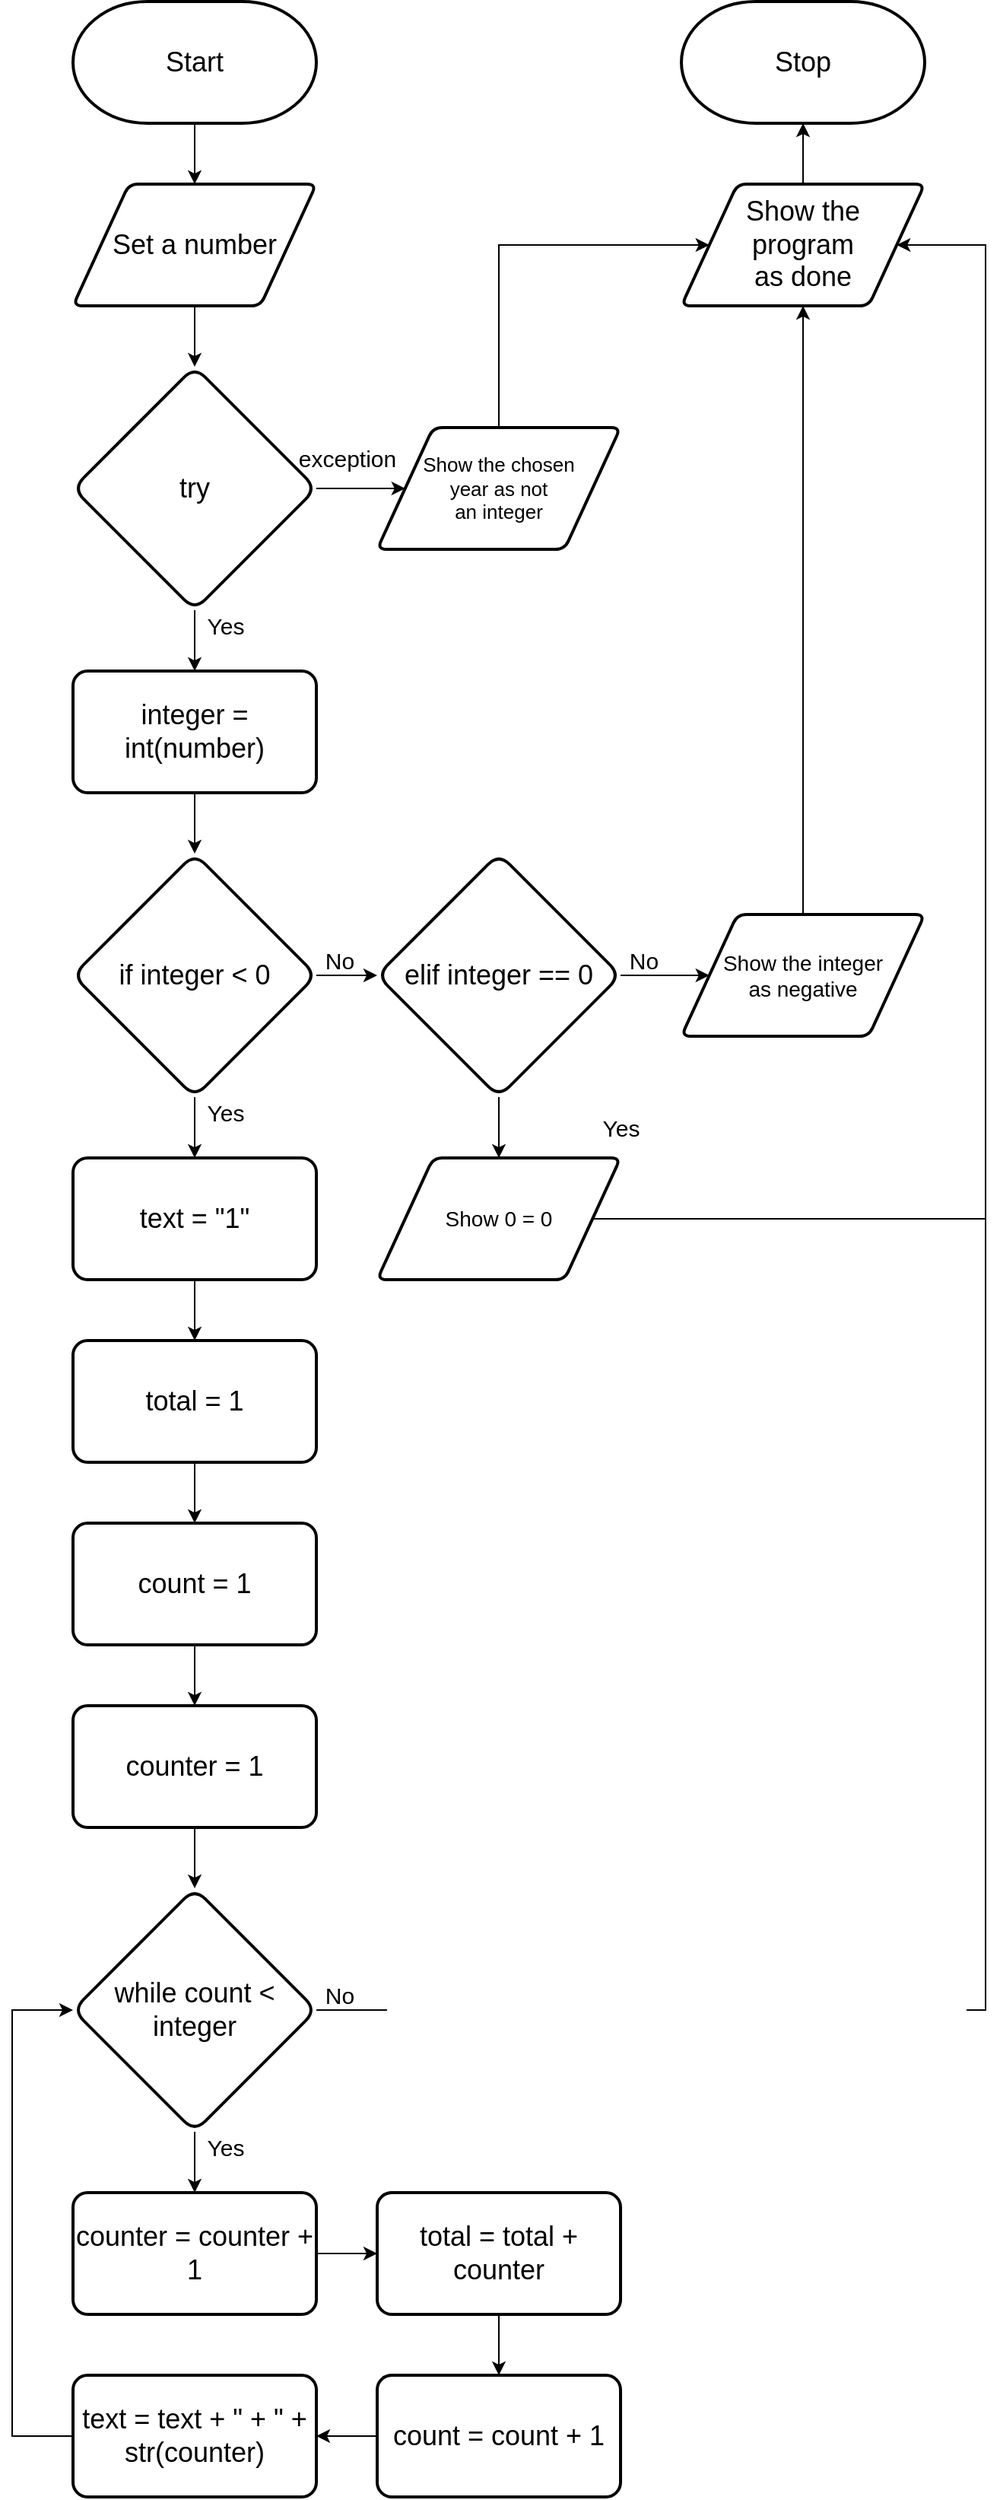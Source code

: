 <mxfile>
    <diagram id="A_tYOe9iZ1WcpGx81PBD" name="Page-1">
        <mxGraphModel dx="1726" dy="1750" grid="1" gridSize="10" guides="1" tooltips="1" connect="1" arrows="1" fold="1" page="1" pageScale="1" pageWidth="827" pageHeight="1169" math="0" shadow="0">
            <root>
                <mxCell id="0"/>
                <mxCell id="1" parent="0"/>
                <mxCell id="91" style="edgeStyle=none;html=1;entryX=0.5;entryY=0;entryDx=0;entryDy=0;" parent="1" source="24" target="90" edge="1">
                    <mxGeometry relative="1" as="geometry"/>
                </mxCell>
                <mxCell id="24" value="&lt;font style=&quot;font-size: 18px&quot;&gt;Start&lt;/font&gt;" style="strokeWidth=2;html=1;shape=mxgraph.flowchart.terminator;whiteSpace=wrap;" parent="1" vertex="1">
                    <mxGeometry width="160" height="80" as="geometry"/>
                </mxCell>
                <mxCell id="25" value="&lt;font style=&quot;font-size: 18px&quot;&gt;Stop&lt;/font&gt;" style="strokeWidth=2;html=1;shape=mxgraph.flowchart.terminator;whiteSpace=wrap;" parent="1" vertex="1">
                    <mxGeometry x="400" width="160" height="80" as="geometry"/>
                </mxCell>
                <mxCell id="29" style="edgeStyle=none;html=1;entryX=0.5;entryY=0;entryDx=0;entryDy=0;fontSize=18;" parent="1" edge="1">
                    <mxGeometry relative="1" as="geometry">
                        <mxPoint x="80" y="440" as="targetPoint"/>
                        <mxPoint x="80" y="400" as="sourcePoint"/>
                    </mxGeometry>
                </mxCell>
                <mxCell id="59" style="edgeStyle=none;html=1;entryX=0.5;entryY=1;entryDx=0;entryDy=0;entryPerimeter=0;fontFamily=Helvetica;fontSize=15;fontColor=default;" parent="1" source="47" target="25" edge="1">
                    <mxGeometry relative="1" as="geometry"/>
                </mxCell>
                <mxCell id="47" value="Show the &lt;br&gt;program &lt;br&gt;as done" style="shape=parallelogram;html=1;strokeWidth=2;perimeter=parallelogramPerimeter;whiteSpace=wrap;rounded=1;arcSize=12;size=0.23;fontSize=18;" parent="1" vertex="1">
                    <mxGeometry x="400" y="120" width="160" height="80" as="geometry"/>
                </mxCell>
                <mxCell id="77" style="edgeStyle=none;html=1;entryX=0.5;entryY=0;entryDx=0;entryDy=0;fontSize=13;" parent="1" edge="1">
                    <mxGeometry relative="1" as="geometry">
                        <mxPoint x="80" y="200" as="sourcePoint"/>
                        <mxPoint x="80" y="240" as="targetPoint"/>
                    </mxGeometry>
                </mxCell>
                <mxCell id="61" style="edgeStyle=none;rounded=0;html=1;entryX=0;entryY=0.5;entryDx=0;entryDy=0;fontFamily=Helvetica;fontSize=15;fontColor=default;strokeColor=default;" parent="1" target="142" edge="1">
                    <mxGeometry relative="1" as="geometry">
                        <mxPoint x="200" y="640" as="targetPoint"/>
                        <mxPoint x="160" y="640" as="sourcePoint"/>
                    </mxGeometry>
                </mxCell>
                <mxCell id="54" value="&lt;font style=&quot;font-size: 15px&quot;&gt;Yes&lt;/font&gt;" style="text;html=1;align=center;verticalAlign=middle;resizable=0;points=[];autosize=1;strokeColor=none;fillColor=none;fontSize=8;fontFamily=Helvetica;fontColor=default;" parent="1" vertex="1">
                    <mxGeometry x="80" y="720" width="40" height="20" as="geometry"/>
                </mxCell>
                <mxCell id="55" value="No" style="text;html=1;align=center;verticalAlign=middle;resizable=0;points=[];autosize=1;strokeColor=none;fillColor=none;fontSize=15;fontFamily=Helvetica;fontColor=default;" parent="1" vertex="1">
                    <mxGeometry x="160" y="620" width="30" height="20" as="geometry"/>
                </mxCell>
                <mxCell id="72" style="edgeStyle=none;rounded=0;html=1;entryX=0.5;entryY=1;entryDx=0;entryDy=0;" parent="1" source="57" target="47" edge="1">
                    <mxGeometry relative="1" as="geometry">
                        <mxPoint x="520" y="320" as="targetPoint"/>
                    </mxGeometry>
                </mxCell>
                <mxCell id="57" value="&lt;span style=&quot;font-size: 14px&quot;&gt;Show the&amp;nbsp;&lt;/span&gt;&lt;span style=&quot;font-size: 14px&quot;&gt;integer&lt;br&gt;as negative&lt;/span&gt;" style="shape=parallelogram;html=1;strokeWidth=2;perimeter=parallelogramPerimeter;whiteSpace=wrap;rounded=1;arcSize=12;size=0.23;fontSize=14;" parent="1" vertex="1">
                    <mxGeometry x="400" y="600" width="160" height="80" as="geometry"/>
                </mxCell>
                <mxCell id="125" style="edgeStyle=none;html=1;" edge="1" parent="1" source="79" target="119">
                    <mxGeometry relative="1" as="geometry"/>
                </mxCell>
                <mxCell id="79" value="&lt;font style=&quot;font-size: 18px&quot;&gt;&lt;span style=&quot;font-size: 18px&quot;&gt;if integer &amp;lt; 0&lt;/span&gt;&lt;br style=&quot;font-size: 18px&quot;&gt;&lt;/font&gt;" style="rhombus;whiteSpace=wrap;html=1;rounded=1;fontFamily=Helvetica;fontSize=18;fontColor=default;strokeColor=default;strokeWidth=2;fillColor=default;" parent="1" vertex="1">
                    <mxGeometry y="560" width="160" height="160" as="geometry"/>
                </mxCell>
                <mxCell id="85" style="edgeStyle=none;html=1;entryX=0;entryY=0.5;entryDx=0;entryDy=0;fontSize=13;" parent="1" source="80" target="84" edge="1">
                    <mxGeometry relative="1" as="geometry"/>
                </mxCell>
                <mxCell id="80" value="&lt;font&gt;&lt;font style=&quot;font-size: 18px&quot;&gt;try&lt;/font&gt;&lt;br&gt;&lt;/font&gt;" style="rhombus;whiteSpace=wrap;html=1;rounded=1;fontFamily=Helvetica;fontSize=11;fontColor=default;strokeColor=default;strokeWidth=2;fillColor=default;" parent="1" vertex="1">
                    <mxGeometry y="240" width="160" height="160" as="geometry"/>
                </mxCell>
                <mxCell id="83" value="&lt;font style=&quot;font-size: 15px&quot;&gt;Yes&lt;/font&gt;" style="text;html=1;align=center;verticalAlign=middle;resizable=0;points=[];autosize=1;strokeColor=none;fillColor=none;fontSize=8;fontFamily=Helvetica;fontColor=default;" parent="1" vertex="1">
                    <mxGeometry x="80" y="400" width="40" height="20" as="geometry"/>
                </mxCell>
                <mxCell id="87" style="edgeStyle=none;html=1;entryX=0;entryY=0.5;entryDx=0;entryDy=0;fontSize=13;rounded=0;" parent="1" source="84" target="47" edge="1">
                    <mxGeometry relative="1" as="geometry">
                        <Array as="points">
                            <mxPoint x="280" y="160"/>
                        </Array>
                    </mxGeometry>
                </mxCell>
                <mxCell id="84" value="&lt;font style=&quot;font-size: 13px&quot;&gt;Show the chosen &lt;br&gt;year as not &lt;br style=&quot;font-size: 13px&quot;&gt;an integer&lt;/font&gt;" style="shape=parallelogram;html=1;strokeWidth=2;perimeter=parallelogramPerimeter;whiteSpace=wrap;rounded=1;arcSize=12;size=0.23;fontSize=13;" parent="1" vertex="1">
                    <mxGeometry x="200" y="280" width="160" height="80" as="geometry"/>
                </mxCell>
                <mxCell id="86" value="&lt;font style=&quot;font-size: 15px&quot;&gt;exception&lt;/font&gt;" style="text;html=1;align=center;verticalAlign=middle;resizable=0;points=[];autosize=1;strokeColor=none;fillColor=none;fontSize=8;fontFamily=Helvetica;fontColor=default;" parent="1" vertex="1">
                    <mxGeometry x="140" y="290" width="80" height="20" as="geometry"/>
                </mxCell>
                <mxCell id="124" style="edgeStyle=none;html=1;" parent="1" source="88" target="79" edge="1">
                    <mxGeometry relative="1" as="geometry"/>
                </mxCell>
                <mxCell id="88" value="integer = int(number)" style="whiteSpace=wrap;html=1;fontSize=18;strokeWidth=2;rounded=1;arcSize=12;" parent="1" vertex="1">
                    <mxGeometry y="440" width="160" height="80" as="geometry"/>
                </mxCell>
                <mxCell id="90" value="Set a number" style="shape=parallelogram;html=1;strokeWidth=2;perimeter=parallelogramPerimeter;whiteSpace=wrap;rounded=1;arcSize=12;size=0.23;fontSize=18;" parent="1" vertex="1">
                    <mxGeometry y="120" width="160" height="80" as="geometry"/>
                </mxCell>
                <mxCell id="101" style="edgeStyle=orthogonalEdgeStyle;html=1;fontSize=11;rounded=0;" parent="1" source="93" edge="1">
                    <mxGeometry relative="1" as="geometry">
                        <Array as="points">
                            <mxPoint x="80" y="1440"/>
                        </Array>
                        <mxPoint x="80" y="1440" as="targetPoint"/>
                    </mxGeometry>
                </mxCell>
                <mxCell id="93" value="&lt;font style=&quot;font-size: 18px&quot;&gt;while count &amp;lt; integer&lt;br style=&quot;font-size: 18px&quot;&gt;&lt;/font&gt;" style="rhombus;whiteSpace=wrap;html=1;rounded=1;fontFamily=Helvetica;fontSize=18;fontColor=default;strokeColor=default;strokeWidth=2;fillColor=default;verticalAlign=middle;" parent="1" vertex="1">
                    <mxGeometry y="1240" width="160" height="160" as="geometry"/>
                </mxCell>
                <mxCell id="94" value="No" style="text;html=1;align=center;verticalAlign=middle;resizable=0;points=[];autosize=1;strokeColor=none;fillColor=none;fontSize=15;fontFamily=Helvetica;fontColor=default;" parent="1" vertex="1">
                    <mxGeometry x="160" y="1300" width="30" height="20" as="geometry"/>
                </mxCell>
                <mxCell id="95" value="&lt;font style=&quot;font-size: 15px&quot;&gt;Yes&lt;/font&gt;" style="text;html=1;align=center;verticalAlign=middle;resizable=0;points=[];autosize=1;strokeColor=none;fillColor=none;fontSize=8;fontFamily=Helvetica;fontColor=default;" parent="1" vertex="1">
                    <mxGeometry x="80" y="1400" width="40" height="20" as="geometry"/>
                </mxCell>
                <mxCell id="97" value="" style="edgeStyle=orthogonalEdgeStyle;html=1;rounded=0;exitX=1;exitY=0.5;exitDx=0;exitDy=0;endArrow=classic;entryX=1;entryY=0.5;entryDx=0;entryDy=0;endFill=1;" parent="1" source="93" target="47" edge="1">
                    <mxGeometry relative="1" as="geometry">
                        <Array as="points">
                            <mxPoint x="600" y="1320"/>
                            <mxPoint x="600" y="160"/>
                        </Array>
                        <mxPoint x="630" y="840" as="targetPoint"/>
                        <mxPoint x="541.6" y="840" as="sourcePoint"/>
                    </mxGeometry>
                </mxCell>
                <mxCell id="122" style="edgeStyle=none;html=1;entryX=0.5;entryY=0;entryDx=0;entryDy=0;" parent="1" source="119" target="120" edge="1">
                    <mxGeometry relative="1" as="geometry"/>
                </mxCell>
                <mxCell id="119" value="&lt;div&gt;text = &quot;1&quot;&lt;/div&gt;" style="whiteSpace=wrap;html=1;fontSize=18;strokeWidth=2;rounded=1;arcSize=12;" parent="1" vertex="1">
                    <mxGeometry y="760" width="160" height="80" as="geometry"/>
                </mxCell>
                <mxCell id="133" style="edgeStyle=none;rounded=0;html=1;entryX=0.5;entryY=0;entryDx=0;entryDy=0;" edge="1" parent="1" source="120" target="131">
                    <mxGeometry relative="1" as="geometry"/>
                </mxCell>
                <mxCell id="120" value="&lt;div&gt;&lt;span&gt;total = 1&lt;/span&gt;&lt;/div&gt;" style="whiteSpace=wrap;html=1;fontSize=18;strokeWidth=2;rounded=1;arcSize=12;" parent="1" vertex="1">
                    <mxGeometry y="880" width="160" height="80" as="geometry"/>
                </mxCell>
                <mxCell id="129" style="edgeStyle=none;html=1;entryX=0;entryY=0.5;entryDx=0;entryDy=0;" edge="1" parent="1" source="127" target="128">
                    <mxGeometry relative="1" as="geometry"/>
                </mxCell>
                <mxCell id="127" value="counter = counter + 1" style="whiteSpace=wrap;html=1;fontSize=18;strokeWidth=2;rounded=1;arcSize=12;" vertex="1" parent="1">
                    <mxGeometry y="1440" width="160" height="80" as="geometry"/>
                </mxCell>
                <mxCell id="138" style="edgeStyle=none;rounded=0;html=1;entryX=0.5;entryY=0;entryDx=0;entryDy=0;" edge="1" parent="1" source="128" target="136">
                    <mxGeometry relative="1" as="geometry"/>
                </mxCell>
                <mxCell id="128" value="total = total + counter" style="whiteSpace=wrap;html=1;fontSize=18;strokeWidth=2;rounded=1;arcSize=12;" vertex="1" parent="1">
                    <mxGeometry x="200" y="1440" width="160" height="80" as="geometry"/>
                </mxCell>
                <mxCell id="134" style="edgeStyle=none;rounded=0;html=1;entryX=0.5;entryY=0;entryDx=0;entryDy=0;" edge="1" parent="1" source="131" target="132">
                    <mxGeometry relative="1" as="geometry"/>
                </mxCell>
                <mxCell id="131" value="&lt;div&gt;&lt;span&gt;count = 1&lt;/span&gt;&lt;/div&gt;" style="whiteSpace=wrap;html=1;fontSize=18;strokeWidth=2;rounded=1;arcSize=12;" vertex="1" parent="1">
                    <mxGeometry y="1000" width="160" height="80" as="geometry"/>
                </mxCell>
                <mxCell id="135" style="edgeStyle=none;rounded=0;html=1;entryX=0.5;entryY=0;entryDx=0;entryDy=0;" edge="1" parent="1" source="132" target="93">
                    <mxGeometry relative="1" as="geometry"/>
                </mxCell>
                <mxCell id="132" value="&lt;div&gt;&lt;span&gt;counter = 1&lt;/span&gt;&lt;br&gt;&lt;/div&gt;" style="whiteSpace=wrap;html=1;fontSize=18;strokeWidth=2;rounded=1;arcSize=12;" vertex="1" parent="1">
                    <mxGeometry y="1120" width="160" height="80" as="geometry"/>
                </mxCell>
                <mxCell id="139" style="edgeStyle=none;rounded=0;html=1;" edge="1" parent="1" source="136" target="137">
                    <mxGeometry relative="1" as="geometry"/>
                </mxCell>
                <mxCell id="136" value="count = count + 1" style="whiteSpace=wrap;html=1;fontSize=18;strokeWidth=2;rounded=1;arcSize=12;" vertex="1" parent="1">
                    <mxGeometry x="200" y="1560" width="160" height="80" as="geometry"/>
                </mxCell>
                <mxCell id="140" style="edgeStyle=orthogonalEdgeStyle;rounded=0;html=1;entryX=0;entryY=0.5;entryDx=0;entryDy=0;" edge="1" parent="1" source="137" target="93">
                    <mxGeometry relative="1" as="geometry">
                        <mxPoint x="-40" y="1430" as="targetPoint"/>
                        <Array as="points">
                            <mxPoint x="-40" y="1600"/>
                            <mxPoint x="-40" y="1320"/>
                        </Array>
                    </mxGeometry>
                </mxCell>
                <mxCell id="137" value="text = text + &quot; + &quot; + str(counter)" style="whiteSpace=wrap;html=1;fontSize=18;strokeWidth=2;rounded=1;arcSize=12;" vertex="1" parent="1">
                    <mxGeometry y="1560" width="160" height="80" as="geometry"/>
                </mxCell>
                <mxCell id="143" style="edgeStyle=orthogonalEdgeStyle;rounded=0;html=1;entryX=0;entryY=0.5;entryDx=0;entryDy=0;" edge="1" parent="1" source="142" target="57">
                    <mxGeometry relative="1" as="geometry"/>
                </mxCell>
                <mxCell id="147" style="edgeStyle=orthogonalEdgeStyle;rounded=0;html=1;" edge="1" parent="1" source="142" target="146">
                    <mxGeometry relative="1" as="geometry"/>
                </mxCell>
                <mxCell id="142" value="&lt;font style=&quot;font-size: 18px&quot;&gt;&lt;span style=&quot;font-size: 18px&quot;&gt;elif integer == 0&lt;/span&gt;&lt;br style=&quot;font-size: 18px&quot;&gt;&lt;/font&gt;" style="rhombus;whiteSpace=wrap;html=1;rounded=1;fontFamily=Helvetica;fontSize=18;fontColor=default;strokeColor=default;strokeWidth=2;fillColor=default;" vertex="1" parent="1">
                    <mxGeometry x="200" y="560" width="160" height="160" as="geometry"/>
                </mxCell>
                <mxCell id="144" value="&lt;font style=&quot;font-size: 15px&quot;&gt;Yes&lt;/font&gt;" style="text;html=1;align=center;verticalAlign=middle;resizable=0;points=[];autosize=1;strokeColor=none;fillColor=none;fontSize=8;fontFamily=Helvetica;fontColor=default;" vertex="1" parent="1">
                    <mxGeometry x="340" y="730" width="40" height="20" as="geometry"/>
                </mxCell>
                <mxCell id="145" value="No" style="text;html=1;align=center;verticalAlign=middle;resizable=0;points=[];autosize=1;strokeColor=none;fillColor=none;fontSize=15;fontFamily=Helvetica;fontColor=default;" vertex="1" parent="1">
                    <mxGeometry x="360" y="620" width="30" height="20" as="geometry"/>
                </mxCell>
                <mxCell id="148" style="edgeStyle=orthogonalEdgeStyle;rounded=0;html=1;endArrow=none;endFill=0;" edge="1" parent="1" source="146">
                    <mxGeometry relative="1" as="geometry">
                        <mxPoint x="600" y="800" as="targetPoint"/>
                    </mxGeometry>
                </mxCell>
                <mxCell id="146" value="Show 0 = 0" style="shape=parallelogram;html=1;strokeWidth=2;perimeter=parallelogramPerimeter;whiteSpace=wrap;rounded=1;arcSize=12;size=0.23;fontSize=14;" vertex="1" parent="1">
                    <mxGeometry x="200" y="760" width="160" height="80" as="geometry"/>
                </mxCell>
            </root>
        </mxGraphModel>
    </diagram>
</mxfile>